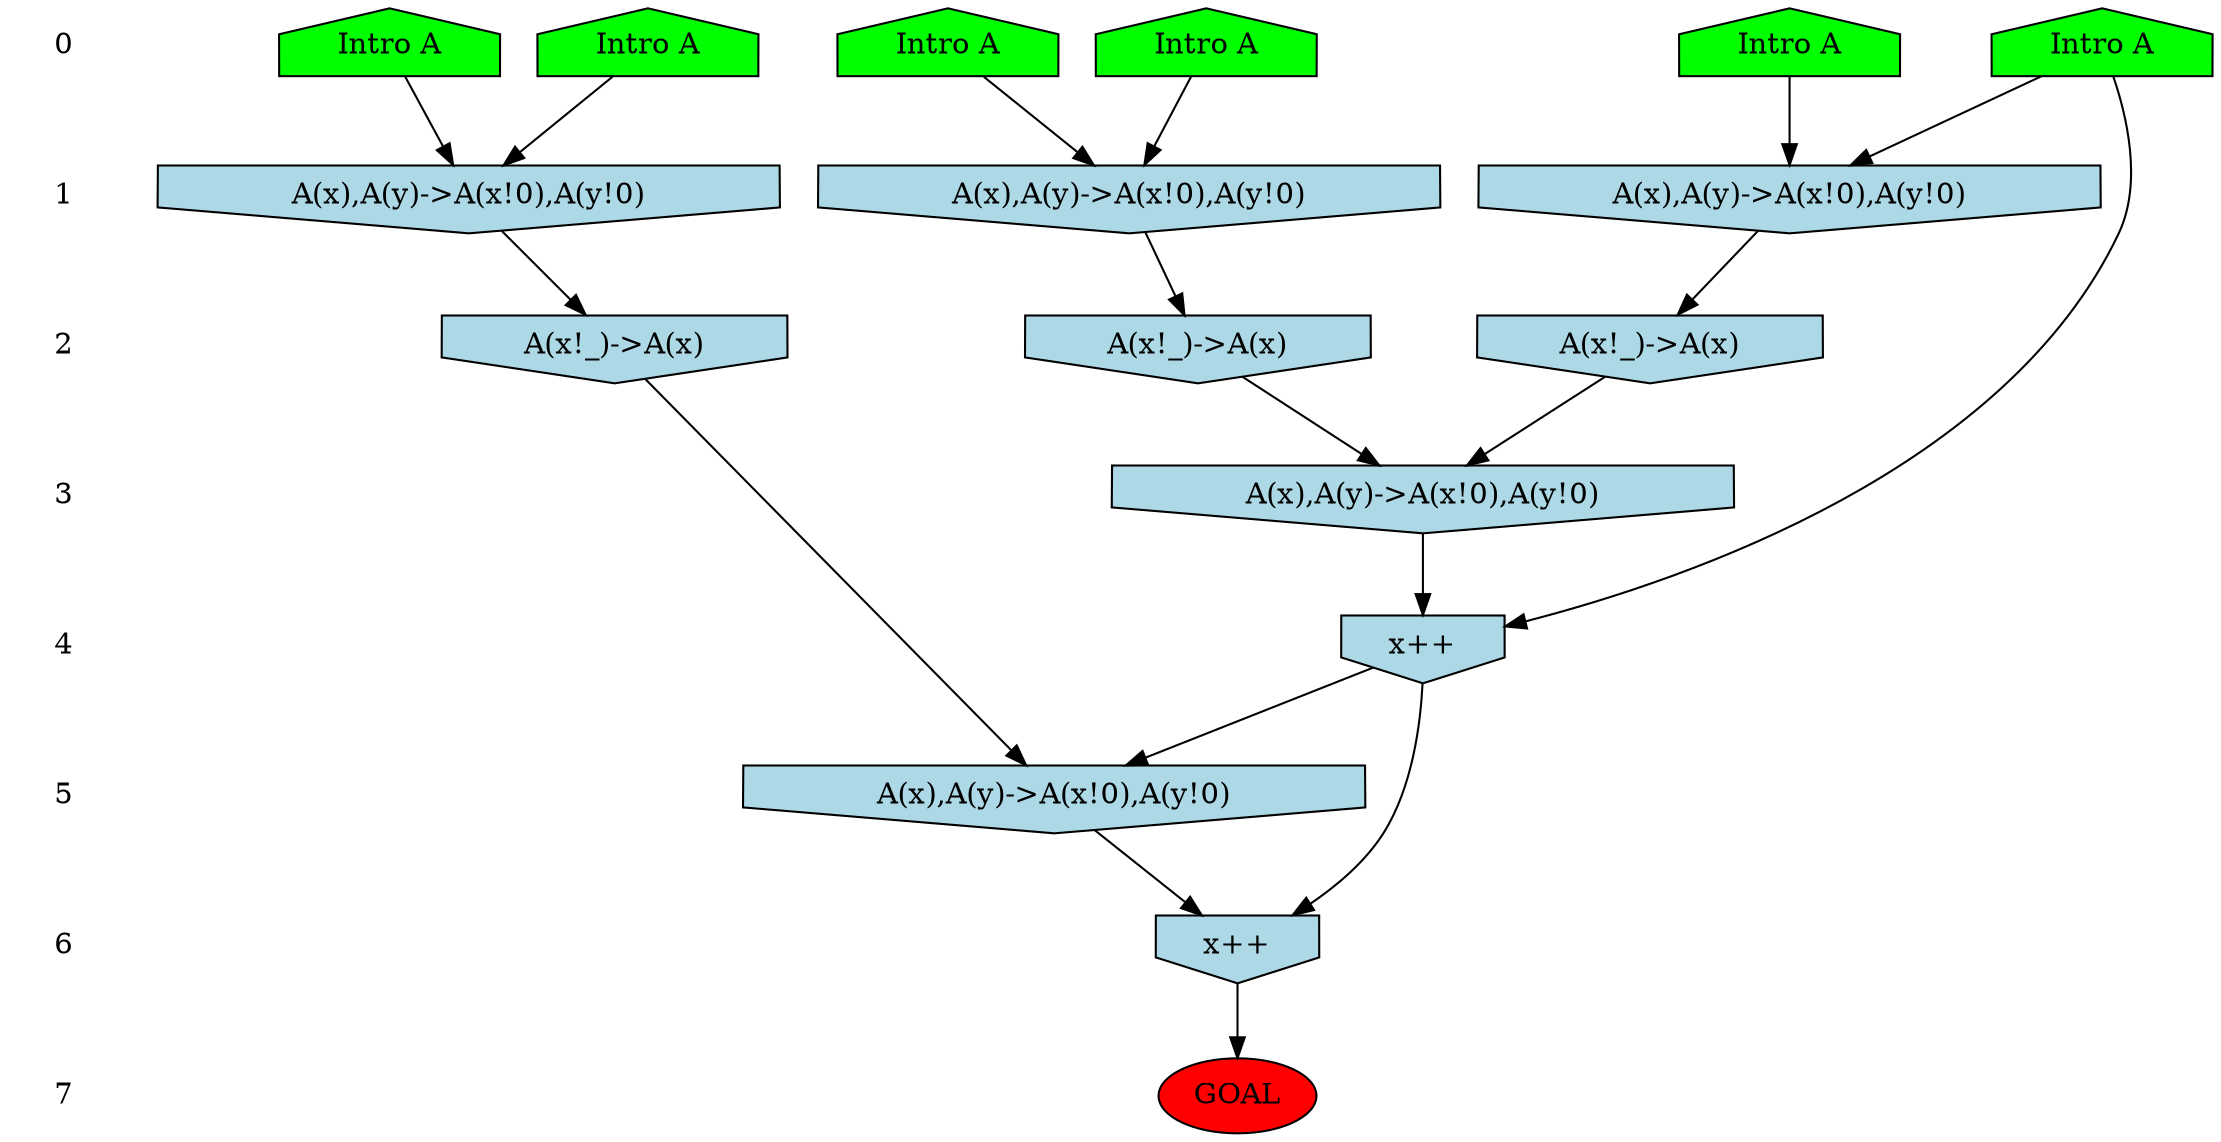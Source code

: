 /* Compression of 5 causal flows obtained in average at 1.531103E+00 t.u */
/* Compressed causal flows were: [326;346;350;453;462] */
digraph G{
 ranksep=.5 ; 
{ rank = same ; "0" [shape=plaintext] ; node_1 [label ="Intro A", shape=house, style=filled, fillcolor=green] ;
node_2 [label ="Intro A", shape=house, style=filled, fillcolor=green] ;
node_3 [label ="Intro A", shape=house, style=filled, fillcolor=green] ;
node_4 [label ="Intro A", shape=house, style=filled, fillcolor=green] ;
node_5 [label ="Intro A", shape=house, style=filled, fillcolor=green] ;
node_6 [label ="Intro A", shape=house, style=filled, fillcolor=green] ;
}
{ rank = same ; "1" [shape=plaintext] ; node_7 [label="A(x),A(y)->A(x!0),A(y!0)", shape=invhouse, style=filled, fillcolor = lightblue] ;
node_9 [label="A(x),A(y)->A(x!0),A(y!0)", shape=invhouse, style=filled, fillcolor = lightblue] ;
node_11 [label="A(x),A(y)->A(x!0),A(y!0)", shape=invhouse, style=filled, fillcolor = lightblue] ;
}
{ rank = same ; "2" [shape=plaintext] ; node_8 [label="A(x!_)->A(x)", shape=invhouse, style=filled, fillcolor = lightblue] ;
node_10 [label="A(x!_)->A(x)", shape=invhouse, style=filled, fillcolor = lightblue] ;
node_14 [label="A(x!_)->A(x)", shape=invhouse, style=filled, fillcolor = lightblue] ;
}
{ rank = same ; "3" [shape=plaintext] ; node_12 [label="A(x),A(y)->A(x!0),A(y!0)", shape=invhouse, style=filled, fillcolor = lightblue] ;
}
{ rank = same ; "4" [shape=plaintext] ; node_13 [label="x++", shape=invhouse, style=filled, fillcolor = lightblue] ;
}
{ rank = same ; "5" [shape=plaintext] ; node_15 [label="A(x),A(y)->A(x!0),A(y!0)", shape=invhouse, style=filled, fillcolor = lightblue] ;
}
{ rank = same ; "6" [shape=plaintext] ; node_16 [label="x++", shape=invhouse, style=filled, fillcolor = lightblue] ;
}
{ rank = same ; "7" [shape=plaintext] ; node_17 [label ="GOAL", style=filled, fillcolor=red] ;
}
"0" -> "1" [style="invis"]; 
"1" -> "2" [style="invis"]; 
"2" -> "3" [style="invis"]; 
"3" -> "4" [style="invis"]; 
"4" -> "5" [style="invis"]; 
"5" -> "6" [style="invis"]; 
"6" -> "7" [style="invis"]; 
node_2 -> node_7
node_5 -> node_7
node_7 -> node_8
node_1 -> node_9
node_3 -> node_9
node_9 -> node_10
node_4 -> node_11
node_6 -> node_11
node_8 -> node_12
node_10 -> node_12
node_2 -> node_13
node_12 -> node_13
node_11 -> node_14
node_13 -> node_15
node_14 -> node_15
node_13 -> node_16
node_15 -> node_16
node_16 -> node_17
}
/*
 Dot generation time: 0.000000
*/